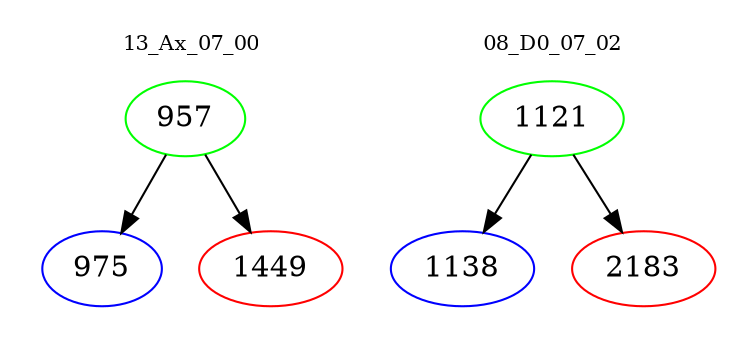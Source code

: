 digraph{
subgraph cluster_0 {
color = white
label = "13_Ax_07_00";
fontsize=10;
T0_957 [label="957", color="green"]
T0_957 -> T0_975 [color="black"]
T0_975 [label="975", color="blue"]
T0_957 -> T0_1449 [color="black"]
T0_1449 [label="1449", color="red"]
}
subgraph cluster_1 {
color = white
label = "08_D0_07_02";
fontsize=10;
T1_1121 [label="1121", color="green"]
T1_1121 -> T1_1138 [color="black"]
T1_1138 [label="1138", color="blue"]
T1_1121 -> T1_2183 [color="black"]
T1_2183 [label="2183", color="red"]
}
}
